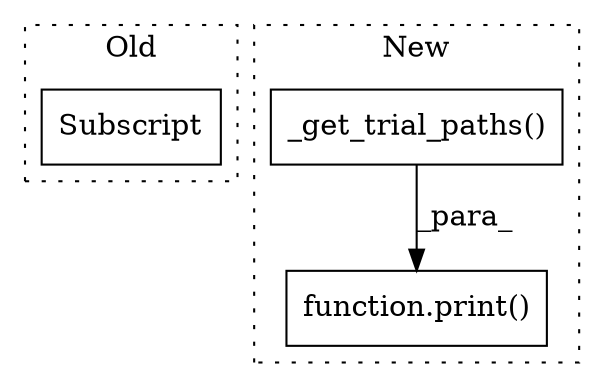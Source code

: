 digraph G {
subgraph cluster0 {
1 [label="Subscript" a="63" s="2105,0" l="11,0" shape="box"];
label = "Old";
style="dotted";
}
subgraph cluster1 {
2 [label="_get_trial_paths()" a="75" s="3084" l="25" shape="box"];
3 [label="function.print()" a="75" s="3078,3109" l="6,1" shape="box"];
label = "New";
style="dotted";
}
2 -> 3 [label="_para_"];
}